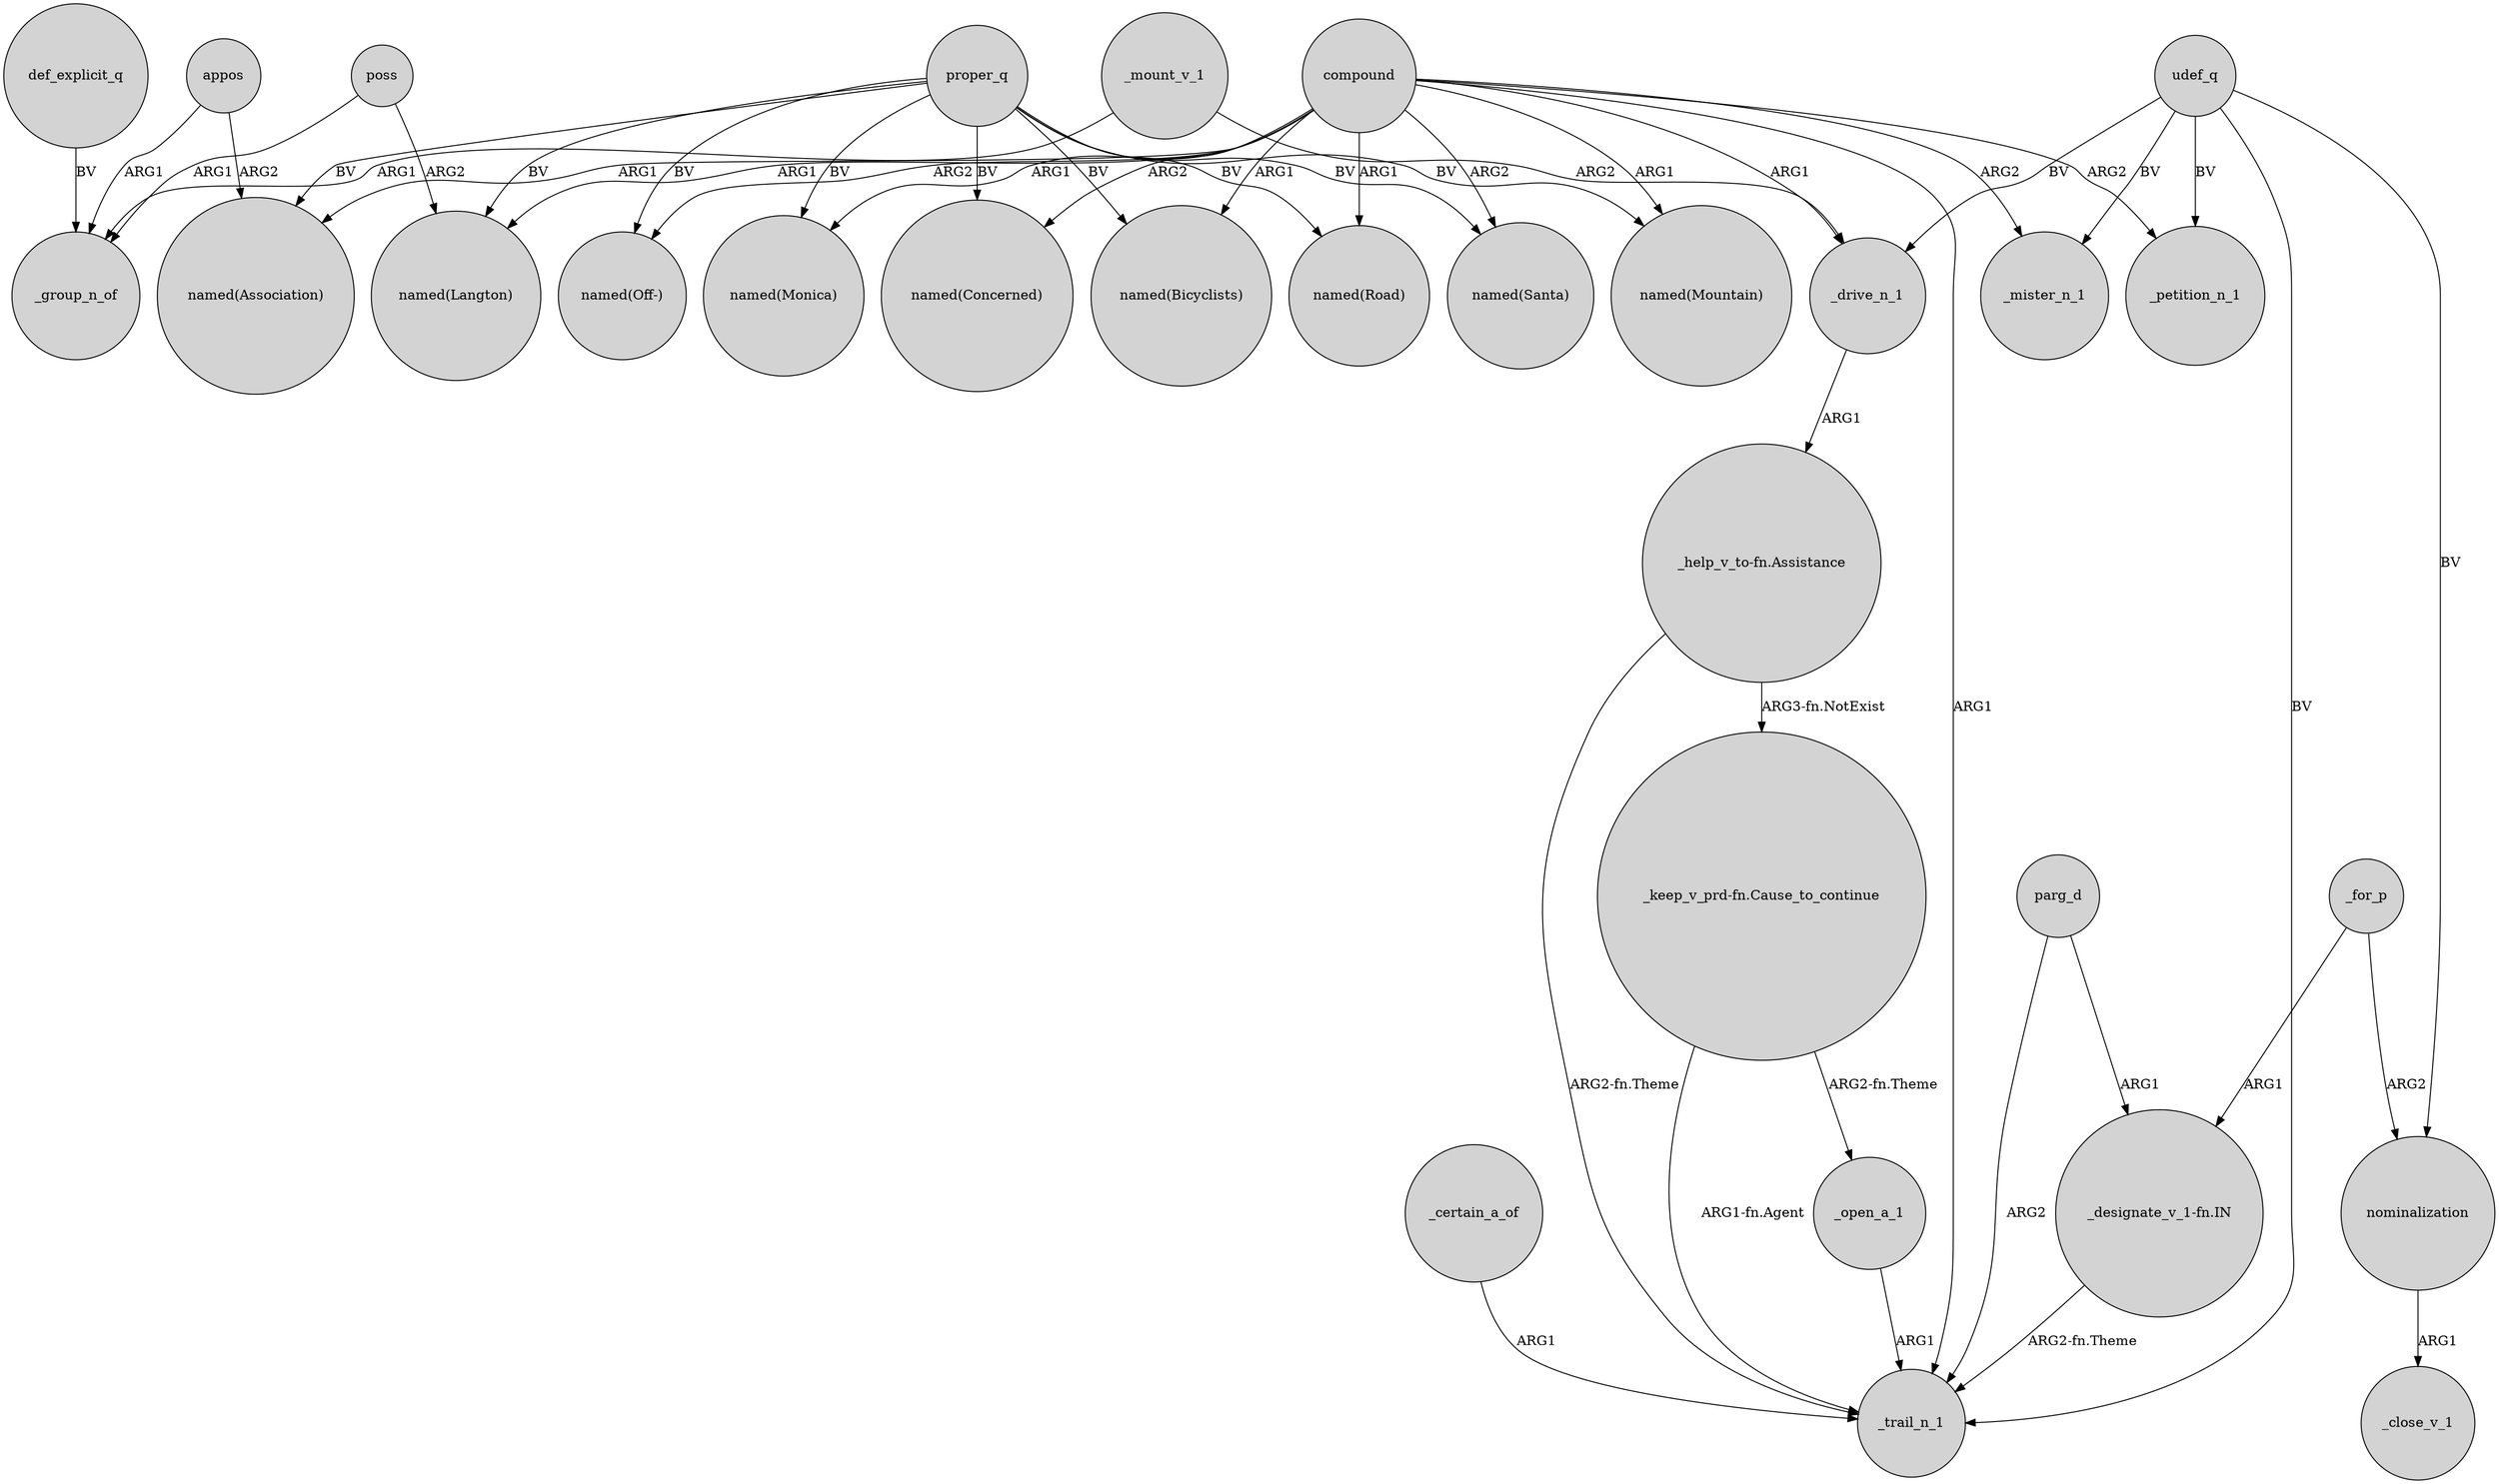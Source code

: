digraph {
	node [shape=circle style=filled]
	appos -> _group_n_of [label=ARG1]
	_certain_a_of -> _trail_n_1 [label=ARG1]
	compound -> "named(Mountain)" [label=ARG1]
	"_help_v_to-fn.Assistance" -> "_keep_v_prd-fn.Cause_to_continue" [label="ARG3-fn.NotExist"]
	_mount_v_1 -> _drive_n_1 [label=ARG2]
	proper_q -> "named(Off-)" [label=BV]
	def_explicit_q -> _group_n_of [label=BV]
	compound -> "named(Monica)" [label=ARG1]
	compound -> _mister_n_1 [label=ARG2]
	proper_q -> "named(Mountain)" [label=BV]
	udef_q -> _petition_n_1 [label=BV]
	compound -> "named(Santa)" [label=ARG2]
	udef_q -> _mister_n_1 [label=BV]
	proper_q -> "named(Concerned)" [label=BV]
	_for_p -> nominalization [label=ARG2]
	compound -> _trail_n_1 [label=ARG1]
	poss -> _group_n_of [label=ARG1]
	"_help_v_to-fn.Assistance" -> _trail_n_1 [label="ARG2-fn.Theme"]
	compound -> "named(Bicyclists)" [label=ARG1]
	compound -> _drive_n_1 [label=ARG1]
	proper_q -> "named(Langton)" [label=BV]
	proper_q -> "named(Santa)" [label=BV]
	poss -> "named(Langton)" [label=ARG2]
	udef_q -> _drive_n_1 [label=BV]
	parg_d -> "_designate_v_1-fn.IN" [label=ARG1]
	nominalization -> _close_v_1 [label=ARG1]
	_mount_v_1 -> _group_n_of [label=ARG1]
	proper_q -> "named(Monica)" [label=BV]
	compound -> "named(Concerned)" [label=ARG2]
	_for_p -> "_designate_v_1-fn.IN" [label=ARG1]
	compound -> "named(Road)" [label=ARG1]
	proper_q -> "named(Association)" [label=BV]
	udef_q -> _trail_n_1 [label=BV]
	udef_q -> nominalization [label=BV]
	appos -> "named(Association)" [label=ARG2]
	compound -> "named(Off-)" [label=ARG2]
	_open_a_1 -> _trail_n_1 [label=ARG1]
	compound -> "named(Langton)" [label=ARG1]
	compound -> _petition_n_1 [label=ARG2]
	"_keep_v_prd-fn.Cause_to_continue" -> _trail_n_1 [label="ARG1-fn.Agent"]
	proper_q -> "named(Bicyclists)" [label=BV]
	compound -> "named(Association)" [label=ARG1]
	parg_d -> _trail_n_1 [label=ARG2]
	"_designate_v_1-fn.IN" -> _trail_n_1 [label="ARG2-fn.Theme"]
	_drive_n_1 -> "_help_v_to-fn.Assistance" [label=ARG1]
	proper_q -> "named(Road)" [label=BV]
	"_keep_v_prd-fn.Cause_to_continue" -> _open_a_1 [label="ARG2-fn.Theme"]
}
